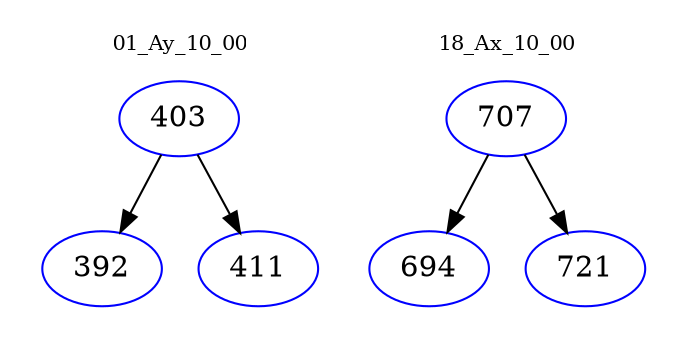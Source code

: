 digraph{
subgraph cluster_0 {
color = white
label = "01_Ay_10_00";
fontsize=10;
T0_403 [label="403", color="blue"]
T0_403 -> T0_392 [color="black"]
T0_392 [label="392", color="blue"]
T0_403 -> T0_411 [color="black"]
T0_411 [label="411", color="blue"]
}
subgraph cluster_1 {
color = white
label = "18_Ax_10_00";
fontsize=10;
T1_707 [label="707", color="blue"]
T1_707 -> T1_694 [color="black"]
T1_694 [label="694", color="blue"]
T1_707 -> T1_721 [color="black"]
T1_721 [label="721", color="blue"]
}
}
